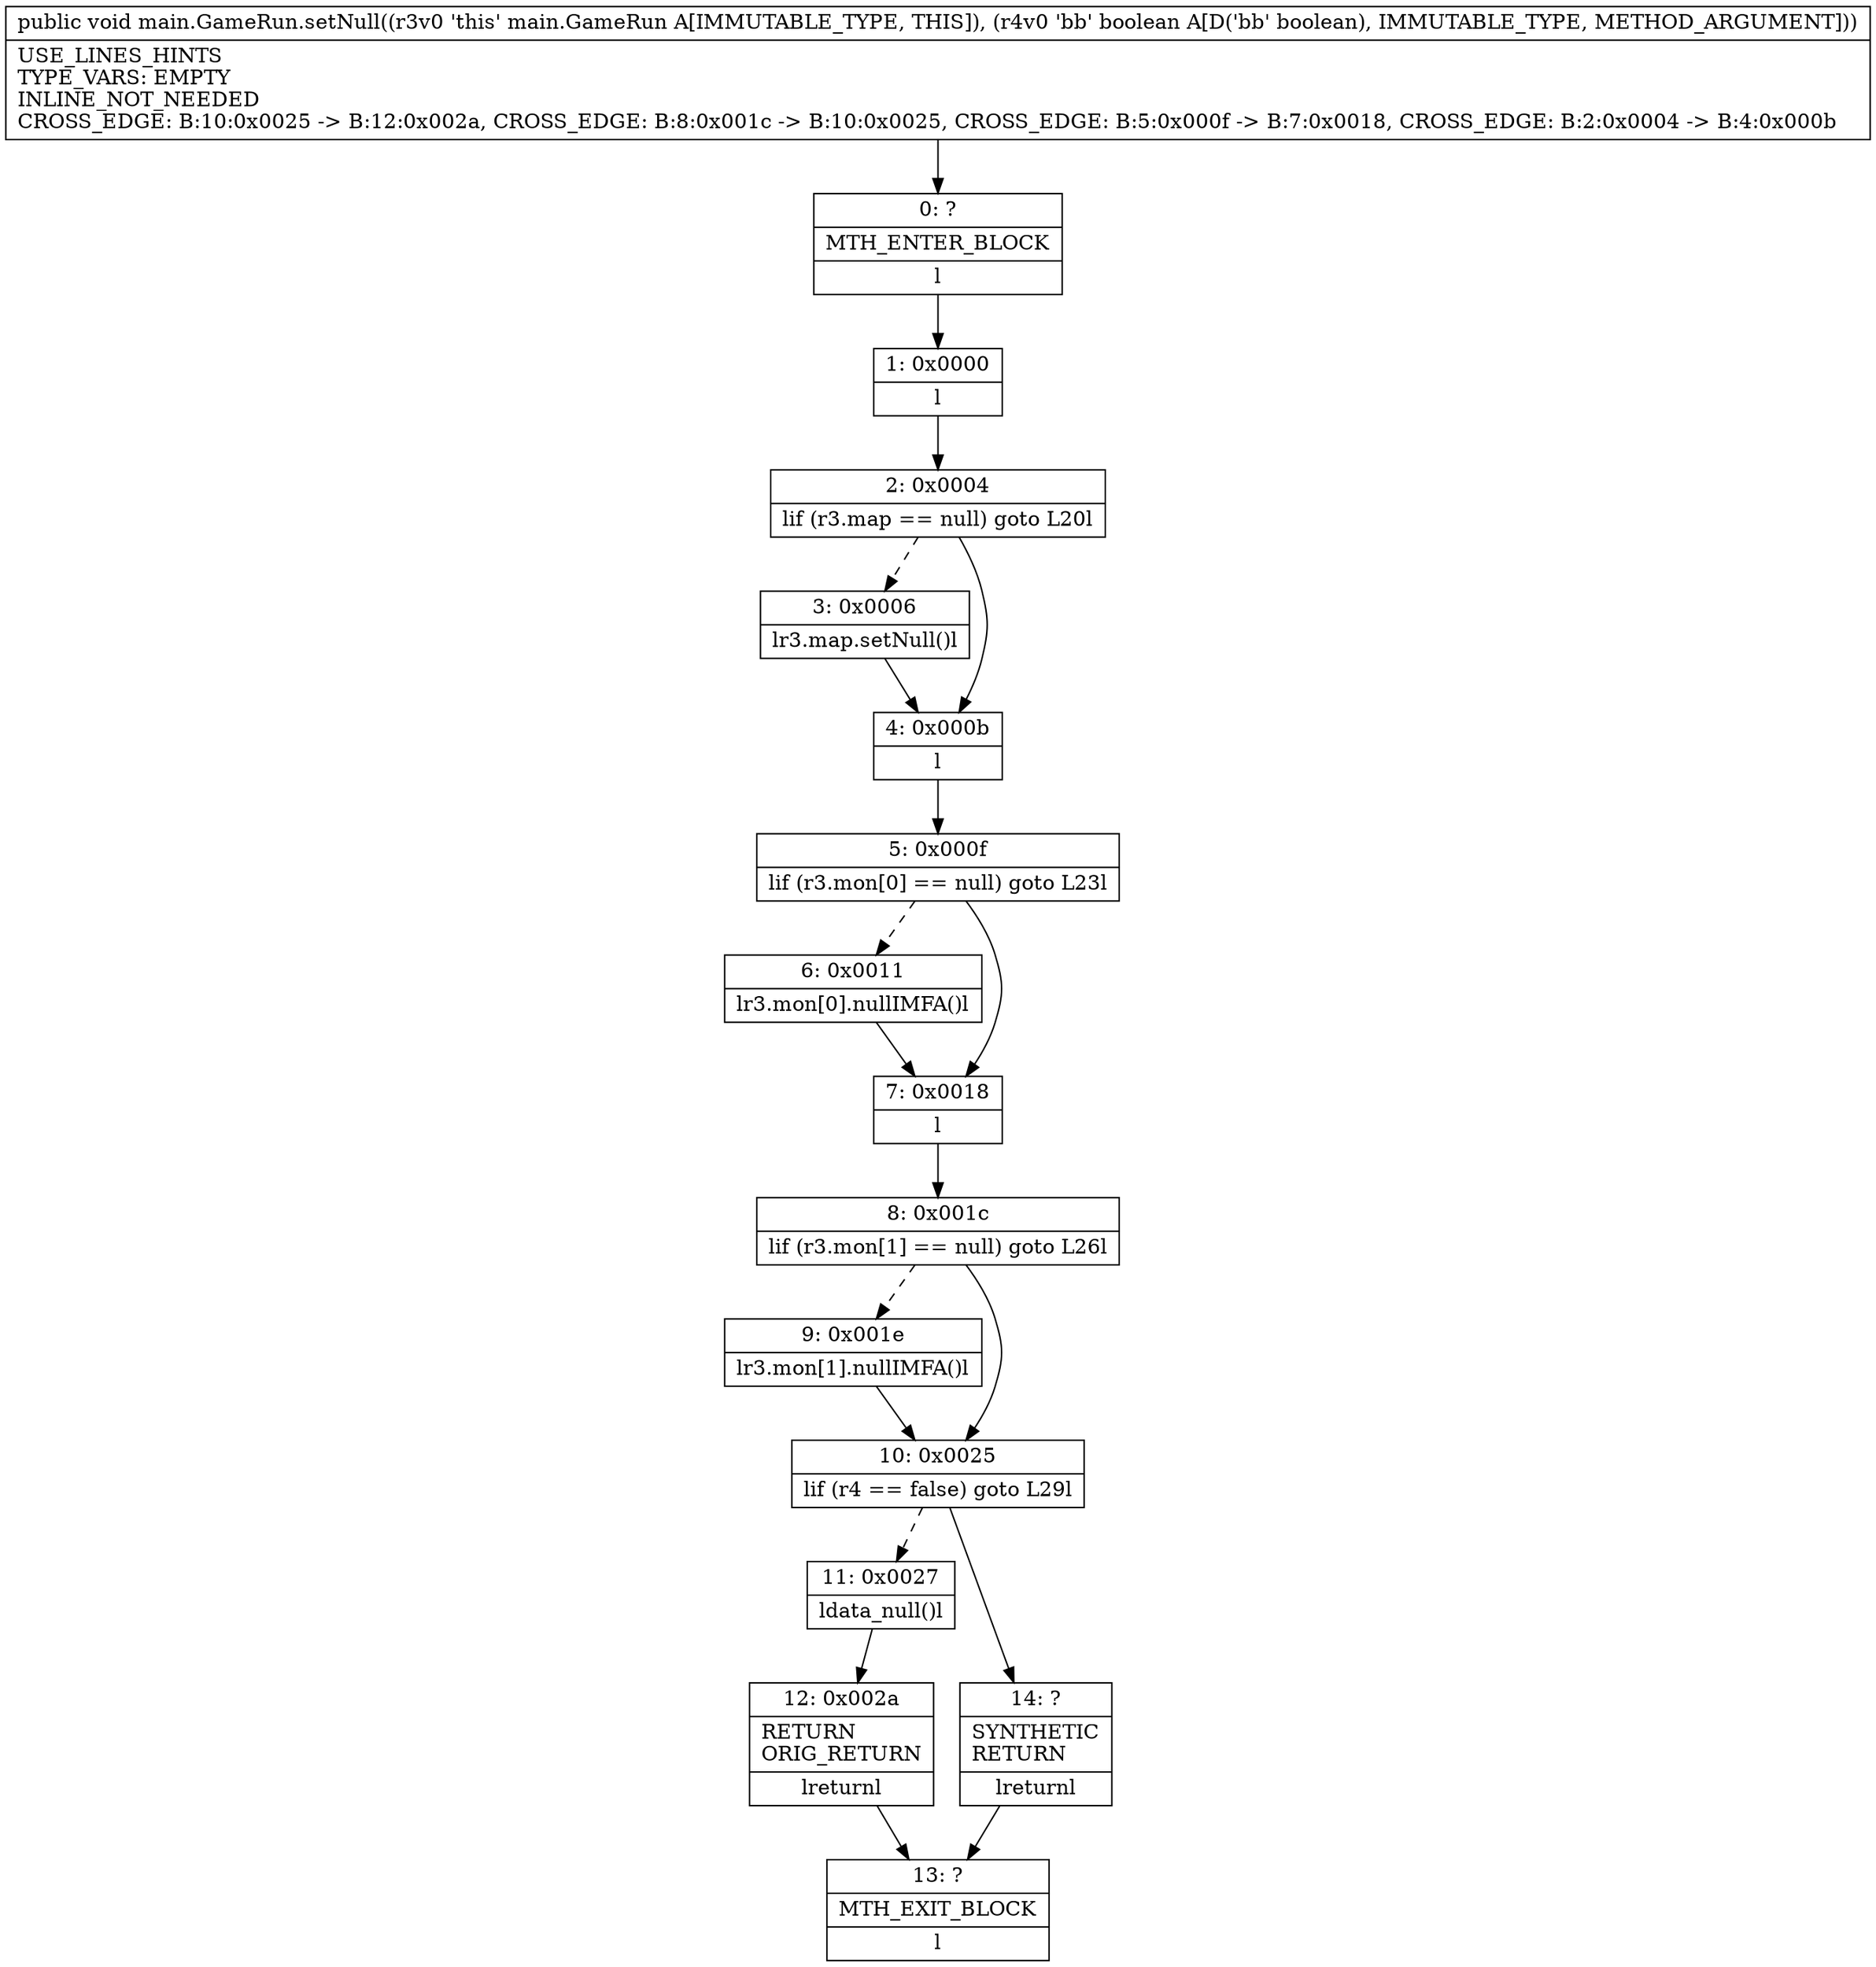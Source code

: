 digraph "CFG formain.GameRun.setNull(Z)V" {
Node_0 [shape=record,label="{0\:\ ?|MTH_ENTER_BLOCK\l|l}"];
Node_1 [shape=record,label="{1\:\ 0x0000|l}"];
Node_2 [shape=record,label="{2\:\ 0x0004|lif (r3.map == null) goto L20l}"];
Node_3 [shape=record,label="{3\:\ 0x0006|lr3.map.setNull()l}"];
Node_4 [shape=record,label="{4\:\ 0x000b|l}"];
Node_5 [shape=record,label="{5\:\ 0x000f|lif (r3.mon[0] == null) goto L23l}"];
Node_6 [shape=record,label="{6\:\ 0x0011|lr3.mon[0].nullIMFA()l}"];
Node_7 [shape=record,label="{7\:\ 0x0018|l}"];
Node_8 [shape=record,label="{8\:\ 0x001c|lif (r3.mon[1] == null) goto L26l}"];
Node_9 [shape=record,label="{9\:\ 0x001e|lr3.mon[1].nullIMFA()l}"];
Node_10 [shape=record,label="{10\:\ 0x0025|lif (r4 == false) goto L29l}"];
Node_11 [shape=record,label="{11\:\ 0x0027|ldata_null()l}"];
Node_12 [shape=record,label="{12\:\ 0x002a|RETURN\lORIG_RETURN\l|lreturnl}"];
Node_13 [shape=record,label="{13\:\ ?|MTH_EXIT_BLOCK\l|l}"];
Node_14 [shape=record,label="{14\:\ ?|SYNTHETIC\lRETURN\l|lreturnl}"];
MethodNode[shape=record,label="{public void main.GameRun.setNull((r3v0 'this' main.GameRun A[IMMUTABLE_TYPE, THIS]), (r4v0 'bb' boolean A[D('bb' boolean), IMMUTABLE_TYPE, METHOD_ARGUMENT]))  | USE_LINES_HINTS\lTYPE_VARS: EMPTY\lINLINE_NOT_NEEDED\lCROSS_EDGE: B:10:0x0025 \-\> B:12:0x002a, CROSS_EDGE: B:8:0x001c \-\> B:10:0x0025, CROSS_EDGE: B:5:0x000f \-\> B:7:0x0018, CROSS_EDGE: B:2:0x0004 \-\> B:4:0x000b\l}"];
MethodNode -> Node_0;
Node_0 -> Node_1;
Node_1 -> Node_2;
Node_2 -> Node_3[style=dashed];
Node_2 -> Node_4;
Node_3 -> Node_4;
Node_4 -> Node_5;
Node_5 -> Node_6[style=dashed];
Node_5 -> Node_7;
Node_6 -> Node_7;
Node_7 -> Node_8;
Node_8 -> Node_9[style=dashed];
Node_8 -> Node_10;
Node_9 -> Node_10;
Node_10 -> Node_11[style=dashed];
Node_10 -> Node_14;
Node_11 -> Node_12;
Node_12 -> Node_13;
Node_14 -> Node_13;
}


